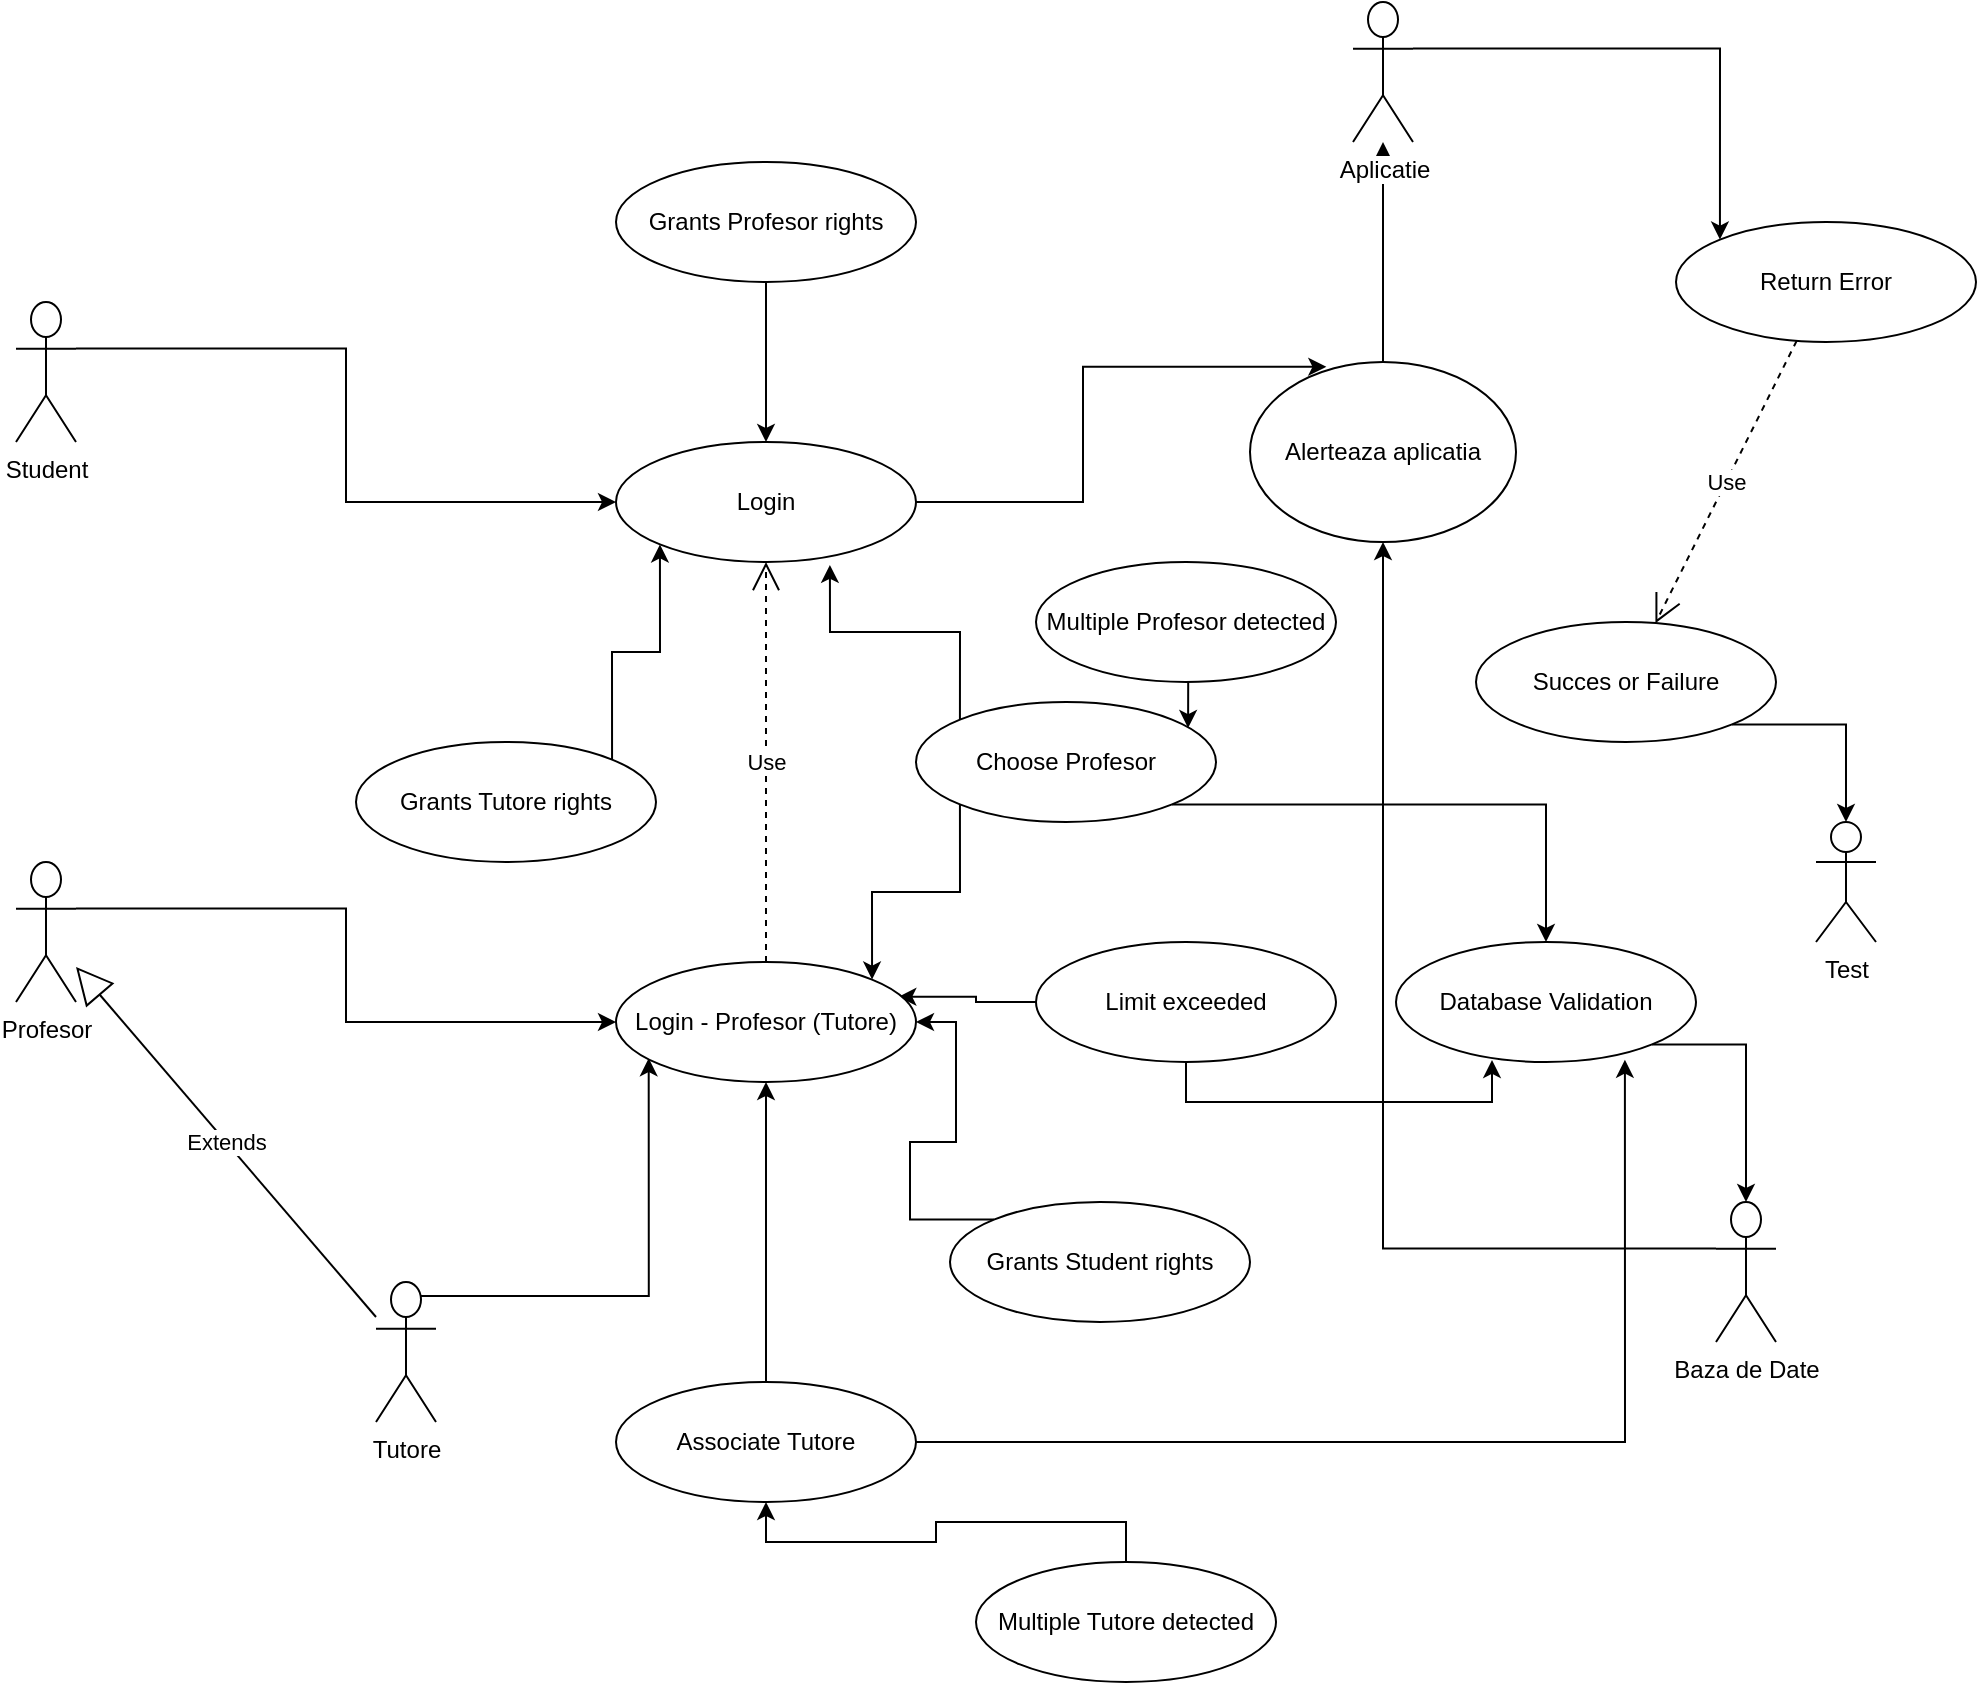 <mxfile version="12.9.1" type="device"><diagram id="NLL-VE1FIdahlll_Fr73" name="Page-1"><mxGraphModel dx="3245" dy="1278" grid="1" gridSize="10" guides="0" tooltips="1" connect="1" arrows="1" fold="1" page="0" pageScale="1" pageWidth="827" pageHeight="1169" background="none" math="0" shadow="0"><root><mxCell id="0"/><mxCell id="1" parent="0"/><mxCell id="YnfWDlgjOtwKfYolUR1s-48" style="edgeStyle=orthogonalEdgeStyle;rounded=0;orthogonalLoop=1;jettySize=auto;html=1;exitX=1;exitY=0.333;exitDx=0;exitDy=0;exitPerimeter=0;" edge="1" parent="1" source="YnfWDlgjOtwKfYolUR1s-1" target="YnfWDlgjOtwKfYolUR1s-26"><mxGeometry relative="1" as="geometry"/></mxCell><object label="Student&lt;br&gt;" id="YnfWDlgjOtwKfYolUR1s-1"><mxCell style="shape=umlActor;verticalLabelPosition=bottom;labelBackgroundColor=#ffffff;verticalAlign=top;html=1;" vertex="1" parent="1"><mxGeometry x="-950" y="140" width="30" height="70" as="geometry"/></mxCell></object><mxCell id="YnfWDlgjOtwKfYolUR1s-62" style="edgeStyle=orthogonalEdgeStyle;rounded=0;orthogonalLoop=1;jettySize=auto;html=1;exitX=1;exitY=0.333;exitDx=0;exitDy=0;exitPerimeter=0;entryX=0;entryY=0.5;entryDx=0;entryDy=0;" edge="1" parent="1" source="YnfWDlgjOtwKfYolUR1s-6" target="YnfWDlgjOtwKfYolUR1s-40"><mxGeometry relative="1" as="geometry"/></mxCell><mxCell id="YnfWDlgjOtwKfYolUR1s-6" value="Profesor" style="shape=umlActor;verticalLabelPosition=bottom;labelBackgroundColor=#ffffff;verticalAlign=top;html=1;" vertex="1" parent="1"><mxGeometry x="-950" y="420" width="30" height="70" as="geometry"/></mxCell><mxCell id="YnfWDlgjOtwKfYolUR1s-68" style="edgeStyle=orthogonalEdgeStyle;rounded=0;orthogonalLoop=1;jettySize=auto;html=1;exitX=0.75;exitY=0.1;exitDx=0;exitDy=0;exitPerimeter=0;entryX=0.109;entryY=0.802;entryDx=0;entryDy=0;entryPerimeter=0;" edge="1" parent="1" source="YnfWDlgjOtwKfYolUR1s-9" target="YnfWDlgjOtwKfYolUR1s-40"><mxGeometry relative="1" as="geometry"/></mxCell><mxCell id="YnfWDlgjOtwKfYolUR1s-9" value="Tutore" style="shape=umlActor;verticalLabelPosition=bottom;labelBackgroundColor=#ffffff;verticalAlign=top;html=1;rotation=0;" vertex="1" parent="1"><mxGeometry x="-770" y="630" width="30" height="70" as="geometry"/></mxCell><mxCell id="YnfWDlgjOtwKfYolUR1s-27" value="" style="edgeStyle=orthogonalEdgeStyle;rounded=0;orthogonalLoop=1;jettySize=auto;html=1;" edge="1" parent="1" source="YnfWDlgjOtwKfYolUR1s-2" target="YnfWDlgjOtwKfYolUR1s-26"><mxGeometry relative="1" as="geometry"/></mxCell><mxCell id="YnfWDlgjOtwKfYolUR1s-2" value="Grants Profesor rights" style="ellipse;whiteSpace=wrap;html=1;" vertex="1" parent="1"><mxGeometry x="-650" y="70" width="150" height="60" as="geometry"/></mxCell><mxCell id="YnfWDlgjOtwKfYolUR1s-65" style="edgeStyle=orthogonalEdgeStyle;rounded=0;orthogonalLoop=1;jettySize=auto;html=1;exitX=1;exitY=0.5;exitDx=0;exitDy=0;entryX=0.287;entryY=0.027;entryDx=0;entryDy=0;entryPerimeter=0;" edge="1" parent="1" source="YnfWDlgjOtwKfYolUR1s-26" target="YnfWDlgjOtwKfYolUR1s-36"><mxGeometry relative="1" as="geometry"/></mxCell><mxCell id="YnfWDlgjOtwKfYolUR1s-26" value="Login" style="ellipse;whiteSpace=wrap;html=1;" vertex="1" parent="1"><mxGeometry x="-650" y="210" width="150" height="60" as="geometry"/></mxCell><mxCell id="YnfWDlgjOtwKfYolUR1s-38" value="Return Error" style="ellipse;whiteSpace=wrap;html=1;" vertex="1" parent="1"><mxGeometry x="-120" y="100" width="150" height="60" as="geometry"/></mxCell><mxCell id="YnfWDlgjOtwKfYolUR1s-67" style="edgeStyle=orthogonalEdgeStyle;rounded=0;orthogonalLoop=1;jettySize=auto;html=1;exitX=1;exitY=1;exitDx=0;exitDy=0;entryX=0.5;entryY=0;entryDx=0;entryDy=0;entryPerimeter=0;" edge="1" parent="1" source="YnfWDlgjOtwKfYolUR1s-55" target="YnfWDlgjOtwKfYolUR1s-51"><mxGeometry relative="1" as="geometry"/></mxCell><mxCell id="YnfWDlgjOtwKfYolUR1s-55" value="Succes or Failure" style="ellipse;whiteSpace=wrap;html=1;" vertex="1" parent="1"><mxGeometry x="-220" y="300" width="150" height="60" as="geometry"/></mxCell><mxCell id="YnfWDlgjOtwKfYolUR1s-49" style="edgeStyle=orthogonalEdgeStyle;rounded=0;orthogonalLoop=1;jettySize=auto;html=1;exitX=0;exitY=0;exitDx=0;exitDy=0;entryX=0.713;entryY=1.024;entryDx=0;entryDy=0;entryPerimeter=0;" edge="1" parent="1" source="YnfWDlgjOtwKfYolUR1s-28" target="YnfWDlgjOtwKfYolUR1s-26"><mxGeometry relative="1" as="geometry"/></mxCell><mxCell id="YnfWDlgjOtwKfYolUR1s-73" style="edgeStyle=orthogonalEdgeStyle;rounded=0;orthogonalLoop=1;jettySize=auto;html=1;exitX=1;exitY=1;exitDx=0;exitDy=0;" edge="1" parent="1" source="YnfWDlgjOtwKfYolUR1s-28" target="YnfWDlgjOtwKfYolUR1s-34"><mxGeometry relative="1" as="geometry"/></mxCell><mxCell id="YnfWDlgjOtwKfYolUR1s-78" style="edgeStyle=orthogonalEdgeStyle;rounded=0;orthogonalLoop=1;jettySize=auto;html=1;exitX=0;exitY=1;exitDx=0;exitDy=0;entryX=1;entryY=0;entryDx=0;entryDy=0;" edge="1" parent="1" source="YnfWDlgjOtwKfYolUR1s-28" target="YnfWDlgjOtwKfYolUR1s-40"><mxGeometry relative="1" as="geometry"/></mxCell><mxCell id="YnfWDlgjOtwKfYolUR1s-28" value="Choose Profesor" style="ellipse;whiteSpace=wrap;html=1;" vertex="1" parent="1"><mxGeometry x="-500" y="340" width="150" height="60" as="geometry"/></mxCell><mxCell id="YnfWDlgjOtwKfYolUR1s-46" style="edgeStyle=orthogonalEdgeStyle;rounded=0;orthogonalLoop=1;jettySize=auto;html=1;exitX=0.5;exitY=0;exitDx=0;exitDy=0;" edge="1" parent="1" source="YnfWDlgjOtwKfYolUR1s-36" target="YnfWDlgjOtwKfYolUR1s-18"><mxGeometry relative="1" as="geometry"/></mxCell><mxCell id="YnfWDlgjOtwKfYolUR1s-36" value="Alerteaza aplicatia" style="ellipse;whiteSpace=wrap;html=1;" vertex="1" parent="1"><mxGeometry x="-333" y="170" width="133" height="90" as="geometry"/></mxCell><mxCell id="YnfWDlgjOtwKfYolUR1s-50" style="edgeStyle=orthogonalEdgeStyle;rounded=0;orthogonalLoop=1;jettySize=auto;html=1;exitX=1;exitY=0;exitDx=0;exitDy=0;entryX=0;entryY=1;entryDx=0;entryDy=0;" edge="1" parent="1" source="YnfWDlgjOtwKfYolUR1s-30" target="YnfWDlgjOtwKfYolUR1s-26"><mxGeometry relative="1" as="geometry"/></mxCell><mxCell id="YnfWDlgjOtwKfYolUR1s-30" value="Grants Tutore rights" style="ellipse;whiteSpace=wrap;html=1;" vertex="1" parent="1"><mxGeometry x="-780" y="360" width="150" height="60" as="geometry"/></mxCell><mxCell id="YnfWDlgjOtwKfYolUR1s-61" style="edgeStyle=orthogonalEdgeStyle;rounded=0;orthogonalLoop=1;jettySize=auto;html=1;exitX=0;exitY=0;exitDx=0;exitDy=0;entryX=1;entryY=0.5;entryDx=0;entryDy=0;" edge="1" parent="1" source="YnfWDlgjOtwKfYolUR1s-32" target="YnfWDlgjOtwKfYolUR1s-40"><mxGeometry relative="1" as="geometry"/></mxCell><mxCell id="YnfWDlgjOtwKfYolUR1s-32" value="Grants Student rights" style="ellipse;whiteSpace=wrap;html=1;" vertex="1" parent="1"><mxGeometry x="-483" y="590" width="150" height="60" as="geometry"/></mxCell><mxCell id="YnfWDlgjOtwKfYolUR1s-79" style="edgeStyle=orthogonalEdgeStyle;rounded=0;orthogonalLoop=1;jettySize=auto;html=1;exitX=0.5;exitY=0;exitDx=0;exitDy=0;entryX=0.5;entryY=1;entryDx=0;entryDy=0;" edge="1" parent="1" source="YnfWDlgjOtwKfYolUR1s-75" target="YnfWDlgjOtwKfYolUR1s-40"><mxGeometry relative="1" as="geometry"/></mxCell><mxCell id="YnfWDlgjOtwKfYolUR1s-80" style="edgeStyle=orthogonalEdgeStyle;rounded=0;orthogonalLoop=1;jettySize=auto;html=1;exitX=1;exitY=0.5;exitDx=0;exitDy=0;entryX=0.763;entryY=0.981;entryDx=0;entryDy=0;entryPerimeter=0;" edge="1" parent="1" source="YnfWDlgjOtwKfYolUR1s-75" target="YnfWDlgjOtwKfYolUR1s-34"><mxGeometry relative="1" as="geometry"/></mxCell><mxCell id="YnfWDlgjOtwKfYolUR1s-75" value="Associate Tutore" style="ellipse;whiteSpace=wrap;html=1;" vertex="1" parent="1"><mxGeometry x="-650" y="680" width="150" height="60" as="geometry"/></mxCell><mxCell id="YnfWDlgjOtwKfYolUR1s-90" style="edgeStyle=orthogonalEdgeStyle;rounded=0;orthogonalLoop=1;jettySize=auto;html=1;exitX=0.5;exitY=0;exitDx=0;exitDy=0;entryX=0.5;entryY=1;entryDx=0;entryDy=0;" edge="1" parent="1" source="YnfWDlgjOtwKfYolUR1s-88" target="YnfWDlgjOtwKfYolUR1s-75"><mxGeometry relative="1" as="geometry"/></mxCell><mxCell id="YnfWDlgjOtwKfYolUR1s-88" value="Multiple Tutore detected" style="ellipse;whiteSpace=wrap;html=1;" vertex="1" parent="1"><mxGeometry x="-470" y="770" width="150" height="60" as="geometry"/></mxCell><mxCell id="YnfWDlgjOtwKfYolUR1s-93" style="edgeStyle=orthogonalEdgeStyle;rounded=0;orthogonalLoop=1;jettySize=auto;html=1;exitX=0.5;exitY=1;exitDx=0;exitDy=0;entryX=0.907;entryY=0.217;entryDx=0;entryDy=0;entryPerimeter=0;" edge="1" parent="1" source="YnfWDlgjOtwKfYolUR1s-91" target="YnfWDlgjOtwKfYolUR1s-28"><mxGeometry relative="1" as="geometry"/></mxCell><mxCell id="YnfWDlgjOtwKfYolUR1s-91" value="Multiple Profesor detected" style="ellipse;whiteSpace=wrap;html=1;" vertex="1" parent="1"><mxGeometry x="-440" y="270" width="150" height="60" as="geometry"/></mxCell><mxCell id="YnfWDlgjOtwKfYolUR1s-83" style="edgeStyle=orthogonalEdgeStyle;rounded=0;orthogonalLoop=1;jettySize=auto;html=1;exitX=0;exitY=0.5;exitDx=0;exitDy=0;entryX=0.941;entryY=0.29;entryDx=0;entryDy=0;entryPerimeter=0;" edge="1" parent="1" source="YnfWDlgjOtwKfYolUR1s-81" target="YnfWDlgjOtwKfYolUR1s-40"><mxGeometry relative="1" as="geometry"/></mxCell><mxCell id="YnfWDlgjOtwKfYolUR1s-87" style="edgeStyle=orthogonalEdgeStyle;rounded=0;orthogonalLoop=1;jettySize=auto;html=1;exitX=0.5;exitY=1;exitDx=0;exitDy=0;entryX=0.32;entryY=0.983;entryDx=0;entryDy=0;entryPerimeter=0;" edge="1" parent="1" source="YnfWDlgjOtwKfYolUR1s-81" target="YnfWDlgjOtwKfYolUR1s-34"><mxGeometry relative="1" as="geometry"/></mxCell><mxCell id="YnfWDlgjOtwKfYolUR1s-81" value="Limit exceeded" style="ellipse;whiteSpace=wrap;html=1;" vertex="1" parent="1"><mxGeometry x="-440" y="460" width="150" height="60" as="geometry"/></mxCell><mxCell id="YnfWDlgjOtwKfYolUR1s-40" value="Login - Profesor (Tutore)" style="ellipse;whiteSpace=wrap;html=1;" vertex="1" parent="1"><mxGeometry x="-650" y="470" width="150" height="60" as="geometry"/></mxCell><mxCell id="YnfWDlgjOtwKfYolUR1s-74" style="edgeStyle=orthogonalEdgeStyle;rounded=0;orthogonalLoop=1;jettySize=auto;html=1;exitX=1;exitY=1;exitDx=0;exitDy=0;entryX=0.5;entryY=0;entryDx=0;entryDy=0;entryPerimeter=0;" edge="1" parent="1" source="YnfWDlgjOtwKfYolUR1s-34" target="YnfWDlgjOtwKfYolUR1s-19"><mxGeometry relative="1" as="geometry"/></mxCell><mxCell id="YnfWDlgjOtwKfYolUR1s-34" value="Database Validation" style="ellipse;whiteSpace=wrap;html=1;" vertex="1" parent="1"><mxGeometry x="-260" y="460" width="150" height="60" as="geometry"/></mxCell><mxCell id="YnfWDlgjOtwKfYolUR1s-15" value="Extends" style="endArrow=block;endSize=16;endFill=0;html=1;" edge="1" parent="1" source="YnfWDlgjOtwKfYolUR1s-9" target="YnfWDlgjOtwKfYolUR1s-6"><mxGeometry width="160" relative="1" as="geometry"><mxPoint x="-920" y="350" as="sourcePoint"/><mxPoint x="-920" y="350" as="targetPoint"/></mxGeometry></mxCell><mxCell id="YnfWDlgjOtwKfYolUR1s-72" style="edgeStyle=orthogonalEdgeStyle;rounded=0;orthogonalLoop=1;jettySize=auto;html=1;exitX=1;exitY=0.333;exitDx=0;exitDy=0;exitPerimeter=0;entryX=0;entryY=0;entryDx=0;entryDy=0;" edge="1" parent="1" source="YnfWDlgjOtwKfYolUR1s-18" target="YnfWDlgjOtwKfYolUR1s-38"><mxGeometry relative="1" as="geometry"/></mxCell><mxCell id="YnfWDlgjOtwKfYolUR1s-18" value="Aplicatie" style="shape=umlActor;verticalLabelPosition=bottom;labelBackgroundColor=#ffffff;verticalAlign=top;html=1;" vertex="1" parent="1"><mxGeometry x="-281.5" y="-10" width="30" height="70" as="geometry"/></mxCell><mxCell id="YnfWDlgjOtwKfYolUR1s-45" style="edgeStyle=orthogonalEdgeStyle;rounded=0;orthogonalLoop=1;jettySize=auto;html=1;exitX=0;exitY=0.333;exitDx=0;exitDy=0;exitPerimeter=0;" edge="1" parent="1" source="YnfWDlgjOtwKfYolUR1s-19" target="YnfWDlgjOtwKfYolUR1s-36"><mxGeometry relative="1" as="geometry"/></mxCell><mxCell id="YnfWDlgjOtwKfYolUR1s-19" value="Baza de Date" style="shape=umlActor;verticalLabelPosition=bottom;labelBackgroundColor=#ffffff;verticalAlign=top;html=1;" vertex="1" parent="1"><mxGeometry x="-100" y="590" width="30" height="70" as="geometry"/></mxCell><mxCell id="YnfWDlgjOtwKfYolUR1s-51" value="Test" style="shape=umlActor;verticalLabelPosition=bottom;labelBackgroundColor=#ffffff;verticalAlign=top;html=1;" vertex="1" parent="1"><mxGeometry x="-50" y="400" width="30" height="60" as="geometry"/></mxCell><mxCell id="YnfWDlgjOtwKfYolUR1s-60" value="Use" style="endArrow=open;endSize=12;dashed=1;html=1;exitX=0.5;exitY=0;exitDx=0;exitDy=0;entryX=0.5;entryY=1;entryDx=0;entryDy=0;" edge="1" parent="1" source="YnfWDlgjOtwKfYolUR1s-40" target="YnfWDlgjOtwKfYolUR1s-26"><mxGeometry width="160" relative="1" as="geometry"><mxPoint x="-500" y="450" as="sourcePoint"/><mxPoint x="-340" y="450" as="targetPoint"/></mxGeometry></mxCell><mxCell id="YnfWDlgjOtwKfYolUR1s-63" value="Use" style="endArrow=open;endSize=12;dashed=1;html=1;" edge="1" parent="1" source="YnfWDlgjOtwKfYolUR1s-38" target="YnfWDlgjOtwKfYolUR1s-55"><mxGeometry width="160" relative="1" as="geometry"><mxPoint x="-500" y="450" as="sourcePoint"/><mxPoint x="-340" y="450" as="targetPoint"/></mxGeometry></mxCell></root></mxGraphModel></diagram></mxfile>